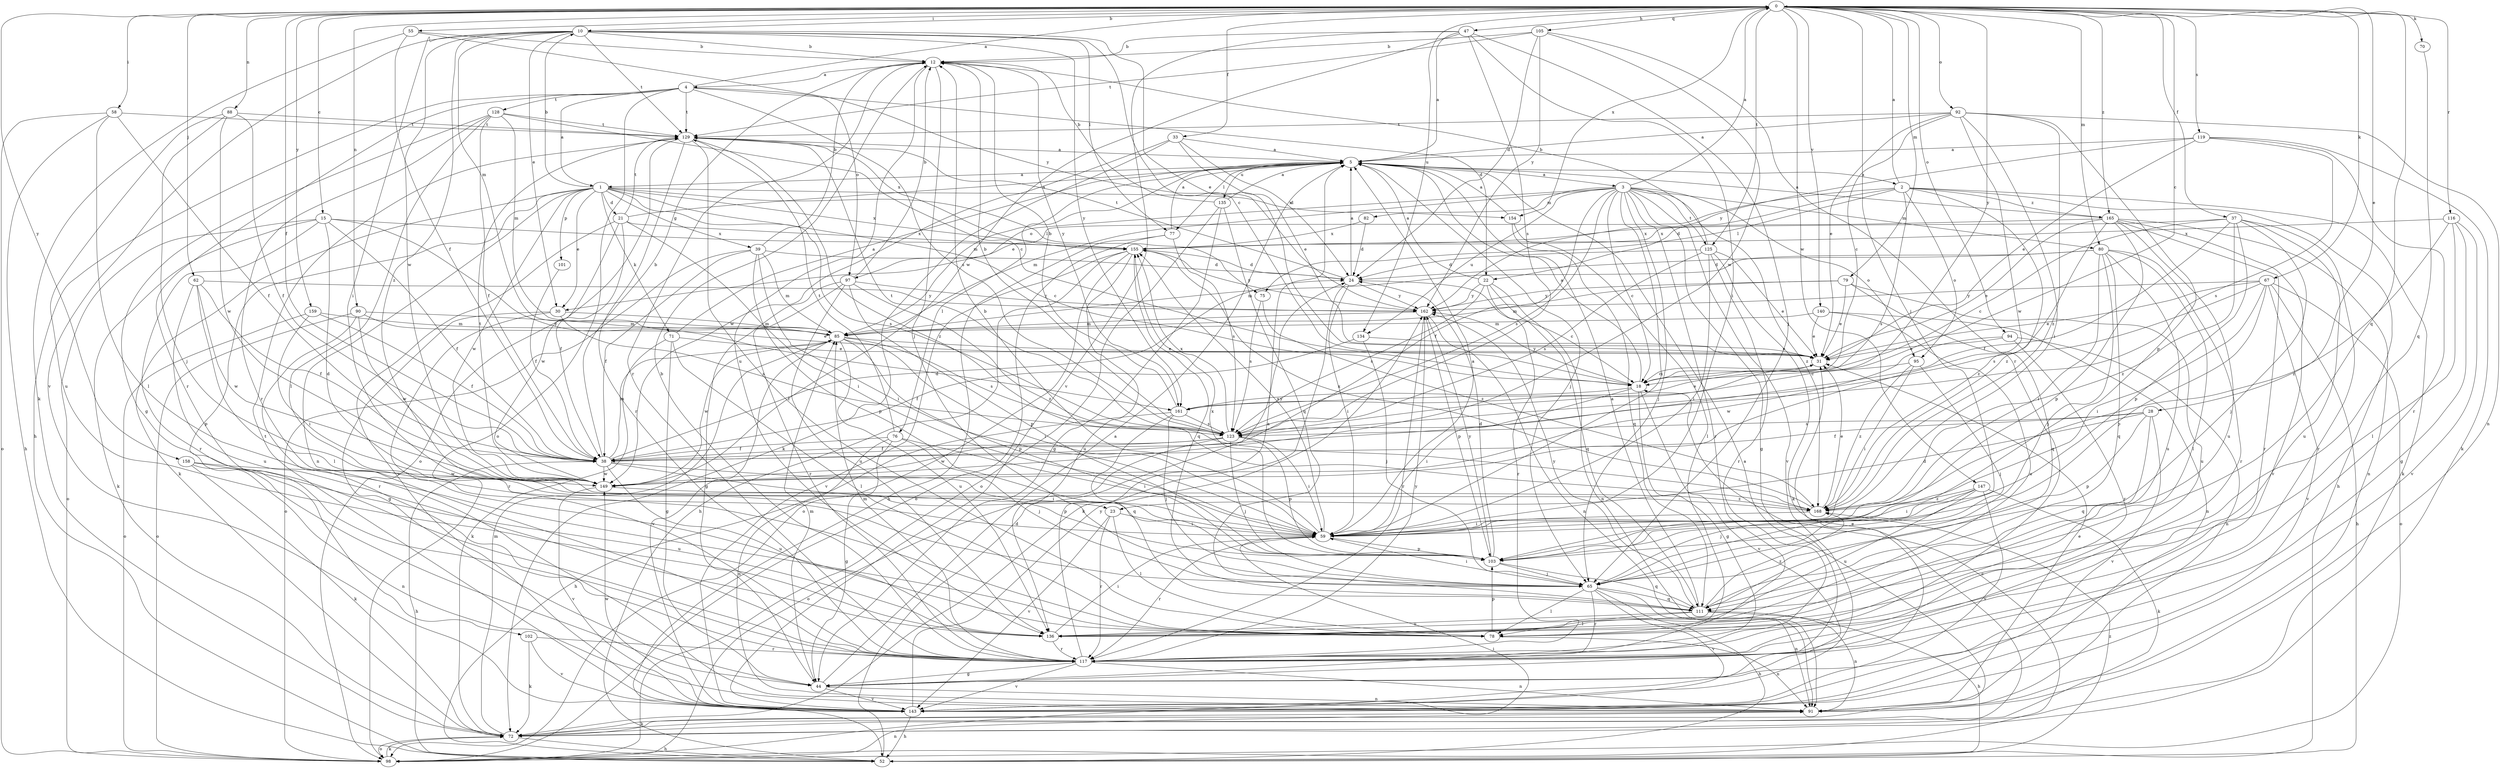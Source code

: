 strict digraph  {
0;
1;
2;
3;
4;
5;
10;
12;
15;
18;
21;
22;
23;
24;
28;
30;
31;
33;
37;
38;
39;
44;
47;
52;
55;
58;
59;
62;
65;
67;
70;
71;
72;
75;
76;
77;
78;
79;
80;
82;
85;
88;
90;
91;
92;
94;
95;
97;
98;
101;
102;
103;
105;
111;
116;
117;
119;
123;
125;
128;
129;
134;
135;
136;
140;
143;
147;
149;
154;
155;
158;
159;
161;
162;
165;
168;
0 -> 10  [label=b];
0 -> 15  [label=c];
0 -> 18  [label=c];
0 -> 28  [label=e];
0 -> 33  [label=f];
0 -> 37  [label=f];
0 -> 38  [label=f];
0 -> 47  [label=h];
0 -> 55  [label=i];
0 -> 58  [label=i];
0 -> 62  [label=j];
0 -> 65  [label=j];
0 -> 67  [label=k];
0 -> 70  [label=k];
0 -> 79  [label=m];
0 -> 80  [label=m];
0 -> 88  [label=n];
0 -> 90  [label=n];
0 -> 92  [label=o];
0 -> 94  [label=o];
0 -> 105  [label=q];
0 -> 111  [label=q];
0 -> 116  [label=r];
0 -> 119  [label=s];
0 -> 125  [label=t];
0 -> 134  [label=u];
0 -> 140  [label=v];
0 -> 147  [label=w];
0 -> 154  [label=x];
0 -> 158  [label=y];
0 -> 159  [label=y];
0 -> 161  [label=y];
0 -> 165  [label=z];
1 -> 10  [label=b];
1 -> 18  [label=c];
1 -> 21  [label=d];
1 -> 30  [label=e];
1 -> 39  [label=g];
1 -> 71  [label=k];
1 -> 72  [label=k];
1 -> 75  [label=l];
1 -> 91  [label=n];
1 -> 101  [label=p];
1 -> 102  [label=p];
1 -> 123  [label=s];
1 -> 149  [label=w];
1 -> 154  [label=x];
1 -> 155  [label=x];
2 -> 0  [label=a];
2 -> 22  [label=d];
2 -> 30  [label=e];
2 -> 52  [label=h];
2 -> 72  [label=k];
2 -> 75  [label=l];
2 -> 95  [label=o];
2 -> 123  [label=s];
2 -> 165  [label=z];
2 -> 168  [label=z];
3 -> 0  [label=a];
3 -> 18  [label=c];
3 -> 38  [label=f];
3 -> 44  [label=g];
3 -> 59  [label=i];
3 -> 65  [label=j];
3 -> 80  [label=m];
3 -> 82  [label=m];
3 -> 85  [label=m];
3 -> 95  [label=o];
3 -> 97  [label=o];
3 -> 117  [label=r];
3 -> 123  [label=s];
3 -> 125  [label=t];
3 -> 134  [label=u];
3 -> 143  [label=v];
3 -> 168  [label=z];
4 -> 0  [label=a];
4 -> 1  [label=a];
4 -> 22  [label=d];
4 -> 52  [label=h];
4 -> 97  [label=o];
4 -> 98  [label=o];
4 -> 117  [label=r];
4 -> 123  [label=s];
4 -> 128  [label=t];
4 -> 129  [label=t];
5 -> 1  [label=a];
5 -> 2  [label=a];
5 -> 3  [label=a];
5 -> 65  [label=j];
5 -> 76  [label=l];
5 -> 77  [label=l];
5 -> 85  [label=m];
5 -> 135  [label=u];
10 -> 12  [label=b];
10 -> 18  [label=c];
10 -> 30  [label=e];
10 -> 31  [label=e];
10 -> 59  [label=i];
10 -> 77  [label=l];
10 -> 85  [label=m];
10 -> 129  [label=t];
10 -> 143  [label=v];
10 -> 149  [label=w];
10 -> 161  [label=y];
10 -> 168  [label=z];
12 -> 4  [label=a];
12 -> 65  [label=j];
12 -> 117  [label=r];
12 -> 136  [label=u];
12 -> 161  [label=y];
15 -> 23  [label=d];
15 -> 38  [label=f];
15 -> 72  [label=k];
15 -> 98  [label=o];
15 -> 117  [label=r];
15 -> 155  [label=x];
15 -> 161  [label=y];
18 -> 5  [label=a];
18 -> 44  [label=g];
18 -> 59  [label=i];
18 -> 143  [label=v];
18 -> 161  [label=y];
18 -> 162  [label=y];
21 -> 5  [label=a];
21 -> 38  [label=f];
21 -> 59  [label=i];
21 -> 129  [label=t];
21 -> 143  [label=v];
21 -> 149  [label=w];
21 -> 155  [label=x];
22 -> 5  [label=a];
22 -> 91  [label=n];
22 -> 111  [label=q];
22 -> 117  [label=r];
22 -> 123  [label=s];
22 -> 162  [label=y];
23 -> 59  [label=i];
23 -> 78  [label=l];
23 -> 117  [label=r];
23 -> 143  [label=v];
24 -> 5  [label=a];
24 -> 18  [label=c];
24 -> 59  [label=i];
24 -> 72  [label=k];
24 -> 129  [label=t];
24 -> 162  [label=y];
28 -> 23  [label=d];
28 -> 38  [label=f];
28 -> 103  [label=p];
28 -> 111  [label=q];
28 -> 123  [label=s];
28 -> 143  [label=v];
30 -> 44  [label=g];
30 -> 85  [label=m];
30 -> 117  [label=r];
30 -> 123  [label=s];
31 -> 18  [label=c];
33 -> 5  [label=a];
33 -> 24  [label=d];
33 -> 31  [label=e];
33 -> 72  [label=k];
33 -> 149  [label=w];
37 -> 18  [label=c];
37 -> 38  [label=f];
37 -> 65  [label=j];
37 -> 103  [label=p];
37 -> 117  [label=r];
37 -> 136  [label=u];
37 -> 155  [label=x];
37 -> 168  [label=z];
38 -> 12  [label=b];
38 -> 24  [label=d];
38 -> 52  [label=h];
38 -> 59  [label=i];
38 -> 85  [label=m];
38 -> 103  [label=p];
38 -> 136  [label=u];
38 -> 149  [label=w];
39 -> 12  [label=b];
39 -> 24  [label=d];
39 -> 38  [label=f];
39 -> 59  [label=i];
39 -> 85  [label=m];
39 -> 98  [label=o];
39 -> 103  [label=p];
44 -> 5  [label=a];
44 -> 31  [label=e];
44 -> 85  [label=m];
44 -> 91  [label=n];
44 -> 143  [label=v];
47 -> 5  [label=a];
47 -> 12  [label=b];
47 -> 59  [label=i];
47 -> 65  [label=j];
47 -> 123  [label=s];
47 -> 143  [label=v];
47 -> 149  [label=w];
52 -> 24  [label=d];
52 -> 168  [label=z];
55 -> 12  [label=b];
55 -> 38  [label=f];
55 -> 72  [label=k];
55 -> 162  [label=y];
58 -> 38  [label=f];
58 -> 52  [label=h];
58 -> 78  [label=l];
58 -> 98  [label=o];
58 -> 129  [label=t];
59 -> 5  [label=a];
59 -> 12  [label=b];
59 -> 103  [label=p];
59 -> 117  [label=r];
59 -> 155  [label=x];
62 -> 38  [label=f];
62 -> 78  [label=l];
62 -> 136  [label=u];
62 -> 149  [label=w];
62 -> 162  [label=y];
65 -> 52  [label=h];
65 -> 59  [label=i];
65 -> 78  [label=l];
65 -> 91  [label=n];
65 -> 111  [label=q];
65 -> 117  [label=r];
65 -> 143  [label=v];
67 -> 31  [label=e];
67 -> 52  [label=h];
67 -> 59  [label=i];
67 -> 98  [label=o];
67 -> 103  [label=p];
67 -> 123  [label=s];
67 -> 143  [label=v];
67 -> 162  [label=y];
70 -> 111  [label=q];
71 -> 5  [label=a];
71 -> 31  [label=e];
71 -> 44  [label=g];
71 -> 72  [label=k];
71 -> 78  [label=l];
72 -> 5  [label=a];
72 -> 52  [label=h];
72 -> 85  [label=m];
72 -> 98  [label=o];
75 -> 123  [label=s];
75 -> 168  [label=z];
76 -> 38  [label=f];
76 -> 44  [label=g];
76 -> 59  [label=i];
76 -> 65  [label=j];
76 -> 91  [label=n];
76 -> 129  [label=t];
77 -> 5  [label=a];
77 -> 52  [label=h];
77 -> 98  [label=o];
77 -> 123  [label=s];
78 -> 91  [label=n];
78 -> 103  [label=p];
79 -> 31  [label=e];
79 -> 85  [label=m];
79 -> 111  [label=q];
79 -> 136  [label=u];
79 -> 162  [label=y];
80 -> 24  [label=d];
80 -> 59  [label=i];
80 -> 65  [label=j];
80 -> 78  [label=l];
80 -> 85  [label=m];
80 -> 111  [label=q];
80 -> 117  [label=r];
80 -> 136  [label=u];
82 -> 24  [label=d];
82 -> 155  [label=x];
85 -> 31  [label=e];
85 -> 59  [label=i];
85 -> 103  [label=p];
85 -> 123  [label=s];
85 -> 136  [label=u];
85 -> 143  [label=v];
85 -> 149  [label=w];
88 -> 38  [label=f];
88 -> 65  [label=j];
88 -> 129  [label=t];
88 -> 136  [label=u];
88 -> 149  [label=w];
90 -> 31  [label=e];
90 -> 85  [label=m];
90 -> 98  [label=o];
90 -> 117  [label=r];
90 -> 149  [label=w];
91 -> 31  [label=e];
91 -> 72  [label=k];
92 -> 5  [label=a];
92 -> 18  [label=c];
92 -> 31  [label=e];
92 -> 59  [label=i];
92 -> 91  [label=n];
92 -> 103  [label=p];
92 -> 129  [label=t];
92 -> 149  [label=w];
92 -> 168  [label=z];
94 -> 31  [label=e];
94 -> 91  [label=n];
94 -> 117  [label=r];
94 -> 149  [label=w];
95 -> 18  [label=c];
95 -> 59  [label=i];
95 -> 65  [label=j];
95 -> 168  [label=z];
97 -> 12  [label=b];
97 -> 44  [label=g];
97 -> 103  [label=p];
97 -> 117  [label=r];
97 -> 136  [label=u];
97 -> 162  [label=y];
97 -> 168  [label=z];
98 -> 18  [label=c];
98 -> 59  [label=i];
98 -> 72  [label=k];
98 -> 91  [label=n];
101 -> 38  [label=f];
102 -> 72  [label=k];
102 -> 117  [label=r];
102 -> 143  [label=v];
103 -> 24  [label=d];
103 -> 65  [label=j];
103 -> 111  [label=q];
103 -> 155  [label=x];
103 -> 162  [label=y];
105 -> 12  [label=b];
105 -> 24  [label=d];
105 -> 117  [label=r];
105 -> 129  [label=t];
105 -> 149  [label=w];
105 -> 162  [label=y];
111 -> 5  [label=a];
111 -> 52  [label=h];
111 -> 78  [label=l];
111 -> 91  [label=n];
111 -> 136  [label=u];
111 -> 162  [label=y];
111 -> 168  [label=z];
116 -> 44  [label=g];
116 -> 78  [label=l];
116 -> 143  [label=v];
116 -> 155  [label=x];
116 -> 168  [label=z];
117 -> 5  [label=a];
117 -> 12  [label=b];
117 -> 44  [label=g];
117 -> 85  [label=m];
117 -> 91  [label=n];
117 -> 143  [label=v];
117 -> 162  [label=y];
119 -> 5  [label=a];
119 -> 31  [label=e];
119 -> 72  [label=k];
119 -> 117  [label=r];
119 -> 123  [label=s];
119 -> 162  [label=y];
123 -> 12  [label=b];
123 -> 38  [label=f];
123 -> 59  [label=i];
123 -> 65  [label=j];
123 -> 98  [label=o];
123 -> 103  [label=p];
123 -> 129  [label=t];
123 -> 149  [label=w];
123 -> 155  [label=x];
125 -> 12  [label=b];
125 -> 24  [label=d];
125 -> 31  [label=e];
125 -> 59  [label=i];
125 -> 72  [label=k];
125 -> 117  [label=r];
125 -> 123  [label=s];
128 -> 18  [label=c];
128 -> 38  [label=f];
128 -> 44  [label=g];
128 -> 78  [label=l];
128 -> 85  [label=m];
128 -> 117  [label=r];
128 -> 129  [label=t];
129 -> 5  [label=a];
129 -> 78  [label=l];
129 -> 98  [label=o];
129 -> 117  [label=r];
129 -> 155  [label=x];
129 -> 168  [label=z];
134 -> 31  [label=e];
134 -> 38  [label=f];
134 -> 65  [label=j];
135 -> 5  [label=a];
135 -> 12  [label=b];
135 -> 44  [label=g];
135 -> 98  [label=o];
135 -> 111  [label=q];
136 -> 59  [label=i];
136 -> 117  [label=r];
140 -> 31  [label=e];
140 -> 85  [label=m];
140 -> 91  [label=n];
140 -> 136  [label=u];
143 -> 52  [label=h];
143 -> 129  [label=t];
143 -> 149  [label=w];
143 -> 162  [label=y];
147 -> 59  [label=i];
147 -> 65  [label=j];
147 -> 72  [label=k];
147 -> 136  [label=u];
147 -> 143  [label=v];
147 -> 168  [label=z];
149 -> 129  [label=t];
149 -> 143  [label=v];
149 -> 168  [label=z];
154 -> 5  [label=a];
154 -> 78  [label=l];
154 -> 111  [label=q];
155 -> 24  [label=d];
155 -> 52  [label=h];
155 -> 98  [label=o];
155 -> 111  [label=q];
155 -> 136  [label=u];
155 -> 143  [label=v];
155 -> 162  [label=y];
158 -> 72  [label=k];
158 -> 91  [label=n];
158 -> 136  [label=u];
158 -> 149  [label=w];
159 -> 38  [label=f];
159 -> 59  [label=i];
159 -> 85  [label=m];
159 -> 98  [label=o];
161 -> 12  [label=b];
161 -> 31  [label=e];
161 -> 52  [label=h];
161 -> 65  [label=j];
161 -> 111  [label=q];
161 -> 123  [label=s];
162 -> 85  [label=m];
162 -> 91  [label=n];
162 -> 103  [label=p];
162 -> 117  [label=r];
165 -> 5  [label=a];
165 -> 31  [label=e];
165 -> 91  [label=n];
165 -> 103  [label=p];
165 -> 117  [label=r];
165 -> 136  [label=u];
165 -> 143  [label=v];
165 -> 155  [label=x];
165 -> 168  [label=z];
168 -> 31  [label=e];
168 -> 59  [label=i];
168 -> 155  [label=x];
}

